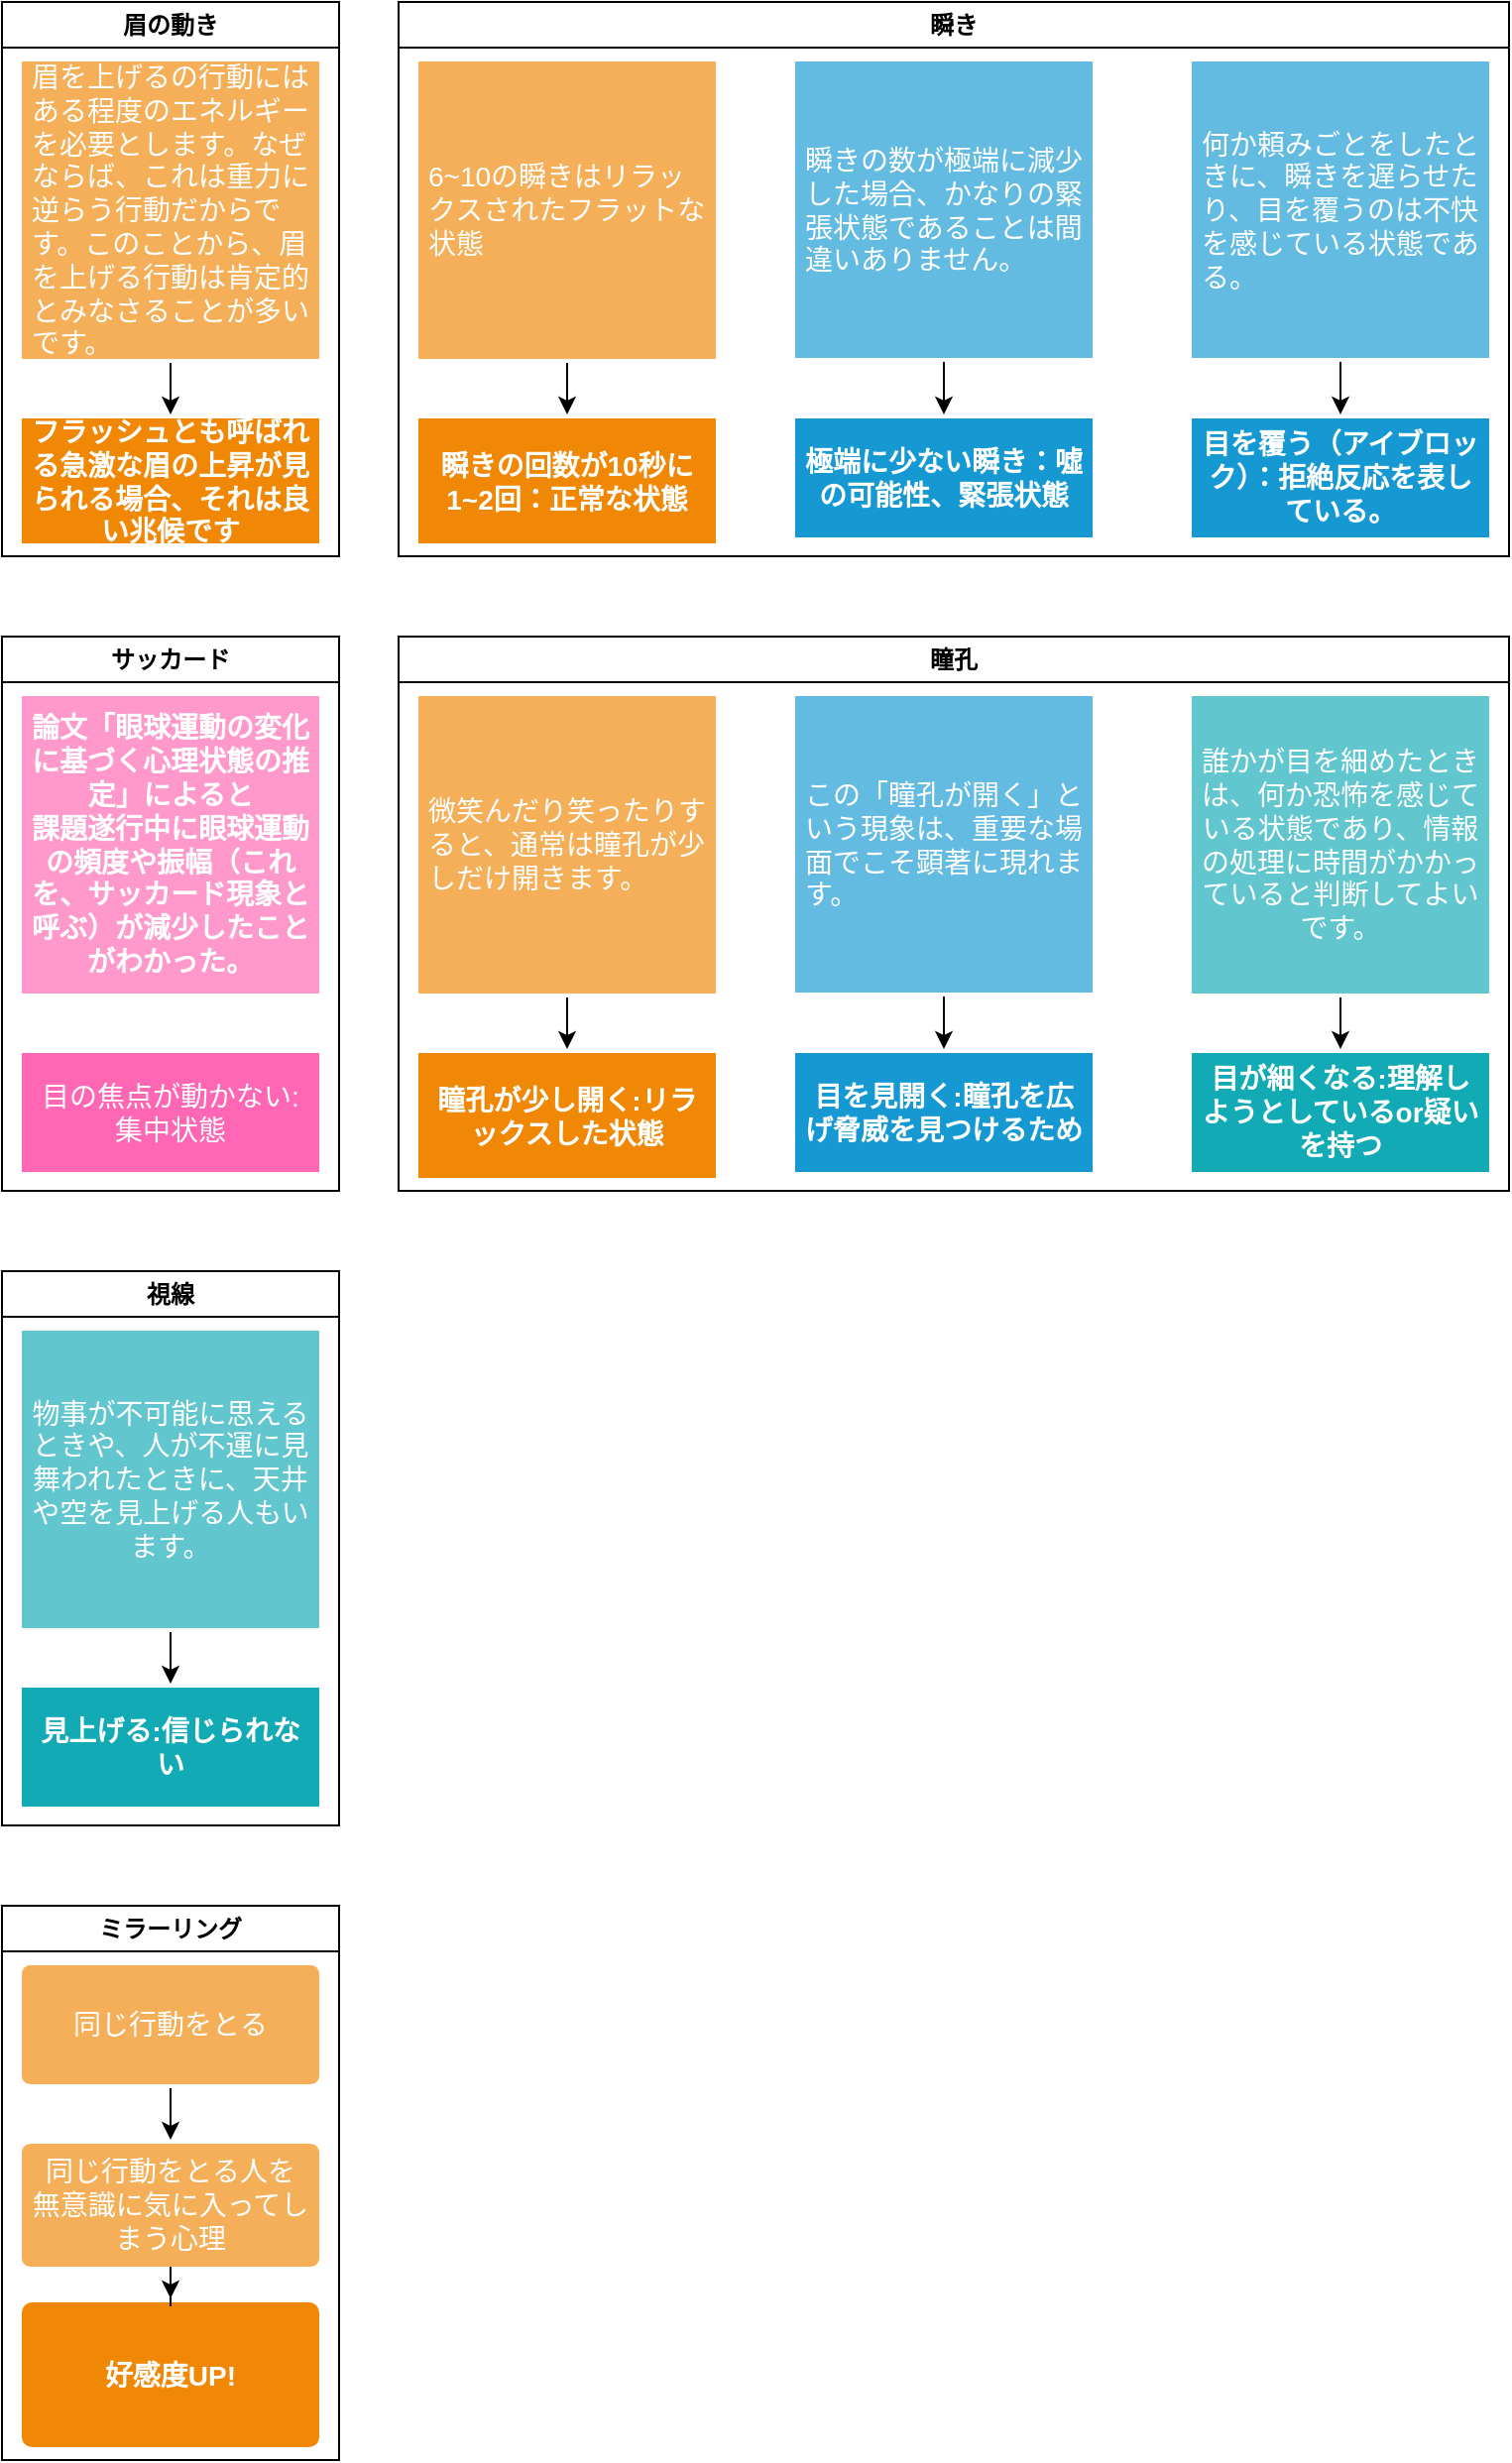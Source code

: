 <mxfile>
    <diagram id="Ol98zmTdrN-RQyFQjSUS" name="ページ1">
        <mxGraphModel dx="1116" dy="659" grid="1" gridSize="10" guides="1" tooltips="1" connect="1" arrows="1" fold="1" page="1" pageScale="1" pageWidth="827" pageHeight="1169" math="0" shadow="0">
            <root>
                <mxCell id="0"/>
                <mxCell id="1" parent="0"/>
                <mxCell id="2" value="瞬き" style="swimlane;whiteSpace=wrap;html=1;startSize=23;" parent="1" vertex="1">
                    <mxGeometry x="240" y="80" width="560" height="279.5" as="geometry"/>
                </mxCell>
                <mxCell id="3" value="瞬きの回数が10秒に1~2回：正常な状態&lt;div&gt;&lt;/div&gt;" style="rounded=1;whiteSpace=wrap;html=1;shadow=0;labelBackgroundColor=none;strokeColor=none;strokeWidth=3;fillColor=#F08705;fontFamily=Helvetica;fontSize=14;fontColor=#FFFFFF;align=center;spacing=5;fontStyle=1;arcSize=0;perimeterSpacing=2;" parent="2" vertex="1">
                    <mxGeometry x="10" y="210" width="150" height="63" as="geometry"/>
                </mxCell>
                <mxCell id="4" style="edgeStyle=orthogonalEdgeStyle;rounded=0;orthogonalLoop=1;jettySize=auto;html=1;" parent="2" source="5" target="3" edge="1">
                    <mxGeometry relative="1" as="geometry"/>
                </mxCell>
                <UserObject label="6~10の瞬きはリラックスされたフラットな状態" link="https://zenn.dev/minegishirei/books/engineer_psychology/viewer/1000eye#%E7%9E%AC%E3%81%8D%E3%81%AE%E5%9B%9E%E6%95%B0%E3%81%8C10%E7%A7%92%E3%81%AB1~2%E5%9B%9E%EF%BC%9A%E6%AD%A3%E5%B8%B8%E3%81%AA%E7%8A%B6%E6%85%8B" id="5">
                    <mxCell style="rounded=1;whiteSpace=wrap;html=1;shadow=0;labelBackgroundColor=none;strokeColor=none;strokeWidth=3;fillColor=#f5af58;fontFamily=Helvetica;fontSize=14;fontColor=#FFFFFF;align=left;spacing=5;arcSize=0;perimeterSpacing=2;" parent="2" vertex="1">
                        <mxGeometry x="10" y="30" width="150" height="150" as="geometry"/>
                    </mxCell>
                </UserObject>
                <mxCell id="6" value="極端に少ない瞬き：噓の可能性、緊張状態" style="rounded=1;whiteSpace=wrap;html=1;shadow=0;labelBackgroundColor=none;strokeColor=none;strokeWidth=3;fillColor=#1699d3;fontFamily=Helvetica;fontSize=14;fontColor=#FFFFFF;align=center;spacing=5;fontStyle=1;arcSize=0;perimeterSpacing=2;" parent="2" vertex="1">
                    <mxGeometry x="200" y="210" width="150" height="60" as="geometry"/>
                </mxCell>
                <mxCell id="7" style="edgeStyle=orthogonalEdgeStyle;rounded=0;orthogonalLoop=1;jettySize=auto;html=1;entryX=0.5;entryY=0;entryDx=0;entryDy=0;" parent="2" source="8" target="6" edge="1">
                    <mxGeometry relative="1" as="geometry"/>
                </mxCell>
                <UserObject label="瞬きの数が極端に減少した場合、かなりの緊張状態であることは間違いありません。" link="https://zenn.dev/minegishirei/books/engineer_psychology/viewer/1000eye#%E6%A5%B5%E7%AB%AF%E3%81%AB%E5%B0%91%E3%81%AA%E3%81%84%E7%9E%AC%E3%81%8D%EF%BC%9A%E5%99%93%E3%81%AE%E5%8F%AF%E8%83%BD%E6%80%A7%E3%80%81%E7%B7%8A%E5%BC%B5%E7%8A%B6%E6%85%8B" id="8">
                    <mxCell style="rounded=1;whiteSpace=wrap;html=1;shadow=0;labelBackgroundColor=none;strokeColor=none;strokeWidth=3;fillColor=#64bbe2;fontFamily=Helvetica;fontSize=14;fontColor=#FFFFFF;align=left;spacing=5;arcSize=0;perimeterSpacing=2;" parent="2" vertex="1">
                        <mxGeometry x="200" y="30" width="150" height="149.5" as="geometry"/>
                    </mxCell>
                </UserObject>
                <mxCell id="9" value="目を覆う（アイブロック）：拒絶反応を表している。" style="rounded=1;whiteSpace=wrap;html=1;shadow=0;labelBackgroundColor=none;strokeColor=none;strokeWidth=3;fillColor=#1699d3;fontFamily=Helvetica;fontSize=14;fontColor=#FFFFFF;align=center;spacing=5;fontStyle=1;arcSize=0;perimeterSpacing=2;" parent="2" vertex="1">
                    <mxGeometry x="400" y="210" width="150" height="60" as="geometry"/>
                </mxCell>
                <mxCell id="10" style="edgeStyle=orthogonalEdgeStyle;rounded=0;orthogonalLoop=1;jettySize=auto;html=1;entryX=0.5;entryY=0;entryDx=0;entryDy=0;" parent="2" source="11" target="9" edge="1">
                    <mxGeometry relative="1" as="geometry"/>
                </mxCell>
                <UserObject label="何か頼みごとをしたときに、瞬きを遅らせたり、目を覆うのは不快を感じている状態である。" link="https://zenn.dev/minegishirei/books/engineer_psychology/viewer/1000eye#%E6%A5%B5%E7%AB%AF%E3%81%AB%E5%B0%91%E3%81%AA%E3%81%84%E7%9E%AC%E3%81%8D%EF%BC%9A%E5%99%93%E3%81%AE%E5%8F%AF%E8%83%BD%E6%80%A7%E3%80%81%E7%B7%8A%E5%BC%B5%E7%8A%B6%E6%85%8B" id="11">
                    <mxCell style="rounded=1;whiteSpace=wrap;html=1;shadow=0;labelBackgroundColor=none;strokeColor=none;strokeWidth=3;fillColor=#64bbe2;fontFamily=Helvetica;fontSize=14;fontColor=#FFFFFF;align=left;spacing=5;arcSize=0;perimeterSpacing=2;" parent="2" vertex="1">
                        <mxGeometry x="400" y="30" width="150" height="149.5" as="geometry"/>
                    </mxCell>
                </UserObject>
                <mxCell id="12" value="眉の動き" style="swimlane;whiteSpace=wrap;html=1;startSize=23;" parent="1" vertex="1">
                    <mxGeometry x="40" y="80" width="170" height="279.5" as="geometry"/>
                </mxCell>
                <mxCell id="13" value="フラッシュとも呼ばれる急激な眉の上昇が見られる場合、それは良い兆候です&lt;div&gt;&lt;/div&gt;" style="rounded=1;whiteSpace=wrap;html=1;shadow=0;labelBackgroundColor=none;strokeColor=none;strokeWidth=3;fillColor=#F08705;fontFamily=Helvetica;fontSize=14;fontColor=#FFFFFF;align=center;spacing=5;fontStyle=1;arcSize=0;perimeterSpacing=2;" parent="12" vertex="1">
                    <mxGeometry x="10" y="210" width="150" height="63" as="geometry"/>
                </mxCell>
                <mxCell id="14" style="edgeStyle=orthogonalEdgeStyle;rounded=0;orthogonalLoop=1;jettySize=auto;html=1;" parent="12" source="15" target="13" edge="1">
                    <mxGeometry relative="1" as="geometry"/>
                </mxCell>
                <UserObject label="&lt;div&gt;眉を上げるの行動にはある程度のエネルギーを必要とします。なぜならば、これは重力に逆らう行動だからです。このことから、眉を上げる&lt;span style=&quot;background-color: initial;&quot;&gt;行動は肯定的とみなさることが多いです。&lt;/span&gt;&lt;/div&gt;" link="https://zenn.dev/minegishirei/books/engineer_psychology/viewer/1000eye#%E7%9E%AC%E3%81%8D%E3%81%AE%E5%9B%9E%E6%95%B0%E3%81%8C10%E7%A7%92%E3%81%AB1~2%E5%9B%9E%EF%BC%9A%E6%AD%A3%E5%B8%B8%E3%81%AA%E7%8A%B6%E6%85%8B" id="15">
                    <mxCell style="rounded=1;whiteSpace=wrap;html=1;shadow=0;labelBackgroundColor=none;strokeColor=none;strokeWidth=3;fillColor=#f5af58;fontFamily=Helvetica;fontSize=14;fontColor=#FFFFFF;align=left;spacing=5;arcSize=0;perimeterSpacing=2;" parent="12" vertex="1">
                        <mxGeometry x="10" y="30" width="150" height="150" as="geometry"/>
                    </mxCell>
                </UserObject>
                <mxCell id="16" value="瞳孔" style="swimlane;whiteSpace=wrap;html=1;startSize=23;" parent="1" vertex="1">
                    <mxGeometry x="240" y="400" width="560" height="279.5" as="geometry"/>
                </mxCell>
                <mxCell id="17" value="瞳孔が少し開く:リラックスした状態&lt;div&gt;&lt;/div&gt;" style="rounded=1;whiteSpace=wrap;html=1;shadow=0;labelBackgroundColor=none;strokeColor=none;strokeWidth=3;fillColor=#F08705;fontFamily=Helvetica;fontSize=14;fontColor=#FFFFFF;align=center;spacing=5;fontStyle=1;arcSize=0;perimeterSpacing=2;" parent="16" vertex="1">
                    <mxGeometry x="10" y="210" width="150" height="63" as="geometry"/>
                </mxCell>
                <mxCell id="18" style="edgeStyle=orthogonalEdgeStyle;rounded=0;orthogonalLoop=1;jettySize=auto;html=1;" parent="16" source="19" target="17" edge="1">
                    <mxGeometry relative="1" as="geometry"/>
                </mxCell>
                <UserObject label="微笑んだり笑ったりすると、通常は瞳孔が少しだけ開きます。" link="https://zenn.dev/minegishirei/books/engineer_psychology/viewer/1000eye#%E7%9E%AC%E3%81%8D%E3%81%AE%E5%9B%9E%E6%95%B0%E3%81%8C10%E7%A7%92%E3%81%AB1~2%E5%9B%9E%EF%BC%9A%E6%AD%A3%E5%B8%B8%E3%81%AA%E7%8A%B6%E6%85%8B" id="19">
                    <mxCell style="rounded=1;whiteSpace=wrap;html=1;shadow=0;labelBackgroundColor=none;strokeColor=none;strokeWidth=3;fillColor=#f5af58;fontFamily=Helvetica;fontSize=14;fontColor=#FFFFFF;align=left;spacing=5;arcSize=0;perimeterSpacing=2;" parent="16" vertex="1">
                        <mxGeometry x="10" y="30" width="150" height="150" as="geometry"/>
                    </mxCell>
                </UserObject>
                <mxCell id="20" value="目を見開く:瞳孔を広げ脅威を見つけるため" style="rounded=1;whiteSpace=wrap;html=1;shadow=0;labelBackgroundColor=none;strokeColor=none;strokeWidth=3;fillColor=#1699d3;fontFamily=Helvetica;fontSize=14;fontColor=#FFFFFF;align=center;spacing=5;fontStyle=1;arcSize=0;perimeterSpacing=2;" parent="16" vertex="1">
                    <mxGeometry x="200" y="210" width="150" height="60" as="geometry"/>
                </mxCell>
                <mxCell id="21" style="edgeStyle=orthogonalEdgeStyle;rounded=0;orthogonalLoop=1;jettySize=auto;html=1;entryX=0.5;entryY=0;entryDx=0;entryDy=0;" parent="16" source="22" target="20" edge="1">
                    <mxGeometry relative="1" as="geometry"/>
                </mxCell>
                <UserObject label="この「瞳孔が開く」という現象は、重要な場面でこそ顕著に現れます。" link="https://zenn.dev/minegishirei/books/engineer_psychology/viewer/1000eye#%E6%A5%B5%E7%AB%AF%E3%81%AB%E5%B0%91%E3%81%AA%E3%81%84%E7%9E%AC%E3%81%8D%EF%BC%9A%E5%99%93%E3%81%AE%E5%8F%AF%E8%83%BD%E6%80%A7%E3%80%81%E7%B7%8A%E5%BC%B5%E7%8A%B6%E6%85%8B" id="22">
                    <mxCell style="rounded=1;whiteSpace=wrap;html=1;shadow=0;labelBackgroundColor=none;strokeColor=none;strokeWidth=3;fillColor=#64bbe2;fontFamily=Helvetica;fontSize=14;fontColor=#FFFFFF;align=left;spacing=5;arcSize=0;perimeterSpacing=2;" parent="16" vertex="1">
                        <mxGeometry x="200" y="30" width="150" height="149.5" as="geometry"/>
                    </mxCell>
                </UserObject>
                <mxCell id="23" style="edgeStyle=orthogonalEdgeStyle;rounded=0;orthogonalLoop=1;jettySize=auto;html=1;" parent="16" source="24" target="25" edge="1">
                    <mxGeometry relative="1" as="geometry"/>
                </mxCell>
                <UserObject label="誰かが目を細めたときは、何か恐怖を感じている状態であり、情報の処理に時間がかかっていると判断してよいです。" link="https://qiita.com/" id="24">
                    <mxCell style="rounded=1;whiteSpace=wrap;html=1;shadow=0;labelBackgroundColor=none;strokeColor=none;strokeWidth=3;fillColor=#61c6ce;fontFamily=Helvetica;fontSize=14;fontColor=#FFFFFF;align=center;spacing=5;fontStyle=0;arcSize=0;perimeterSpacing=2;" parent="16" vertex="1">
                        <mxGeometry x="400" y="30" width="150" height="150" as="geometry"/>
                    </mxCell>
                </UserObject>
                <mxCell id="25" value="目が細くなる:理解しようとしているor疑いを持つ" style="rounded=1;whiteSpace=wrap;html=1;shadow=0;labelBackgroundColor=none;strokeColor=none;strokeWidth=3;fillColor=#12aab5;fontFamily=Helvetica;fontSize=14;fontColor=#FFFFFF;align=center;spacing=5;fontStyle=1;arcSize=0;perimeterSpacing=2;" parent="16" vertex="1">
                    <mxGeometry x="400" y="210" width="150" height="60" as="geometry"/>
                </mxCell>
                <mxCell id="26" value="サッカード" style="swimlane;whiteSpace=wrap;html=1;startSize=23;" parent="1" vertex="1">
                    <mxGeometry x="40" y="400" width="170" height="279.5" as="geometry"/>
                </mxCell>
                <mxCell id="27" value="目の焦点が動かない:集中状態" style="rounded=1;whiteSpace=wrap;html=1;shadow=0;labelBackgroundColor=none;strokeColor=none;strokeWidth=3;fillColor=#FF66B3;fontFamily=Helvetica;fontSize=14;fontColor=#FFFFFF;align=center;spacing=5;fontStyle=0;arcSize=0;perimeterSpacing=2;" parent="26" vertex="1">
                    <mxGeometry x="10" y="210" width="150" height="60" as="geometry"/>
                </mxCell>
                <mxCell id="28" value="&lt;div&gt;論文「眼球運動の変化に基づく心理状態の推定」によると&lt;/div&gt;&lt;div&gt;課題遂行中に眼球運動の頻度や振幅（これを、サッカード現象と呼ぶ）が減少したことがわかった。&lt;/div&gt;" style="rounded=1;whiteSpace=wrap;html=1;shadow=0;labelBackgroundColor=none;strokeColor=none;strokeWidth=3;fillColor=#FF99CC;fontFamily=Helvetica;fontSize=14;fontColor=#FFFFFF;align=center;spacing=5;fontStyle=1;arcSize=0;perimeterSpacing=2;" parent="26" vertex="1">
                    <mxGeometry x="10" y="30" width="150" height="150" as="geometry"/>
                </mxCell>
                <mxCell id="29" value="視線" style="swimlane;whiteSpace=wrap;html=1;startSize=23;" parent="1" vertex="1">
                    <mxGeometry x="40" y="720" width="170" height="279.5" as="geometry"/>
                </mxCell>
                <mxCell id="30" style="edgeStyle=orthogonalEdgeStyle;rounded=0;orthogonalLoop=1;jettySize=auto;html=1;" parent="29" source="31" target="32" edge="1">
                    <mxGeometry relative="1" as="geometry"/>
                </mxCell>
                <UserObject label="物事が不可能に思えるときや、人が不運に見舞われたときに、天井や空を見上げる人もいます。" link="https://qiita.com/" id="31">
                    <mxCell style="rounded=1;whiteSpace=wrap;html=1;shadow=0;labelBackgroundColor=none;strokeColor=none;strokeWidth=3;fillColor=#61c6ce;fontFamily=Helvetica;fontSize=14;fontColor=#FFFFFF;align=center;spacing=5;fontStyle=0;arcSize=0;perimeterSpacing=2;" parent="29" vertex="1">
                        <mxGeometry x="10" y="30" width="150" height="150" as="geometry"/>
                    </mxCell>
                </UserObject>
                <mxCell id="32" value="見上げる:信じられない" style="rounded=1;whiteSpace=wrap;html=1;shadow=0;labelBackgroundColor=none;strokeColor=none;strokeWidth=3;fillColor=#12aab5;fontFamily=Helvetica;fontSize=14;fontColor=#FFFFFF;align=center;spacing=5;fontStyle=1;arcSize=0;perimeterSpacing=2;" parent="29" vertex="1">
                    <mxGeometry x="10" y="210" width="150" height="60" as="geometry"/>
                </mxCell>
                <mxCell id="33" value="ミラーリング" style="swimlane;whiteSpace=wrap;html=1;" parent="1" vertex="1">
                    <mxGeometry x="40" y="1040" width="170" height="279.5" as="geometry"/>
                </mxCell>
                <mxCell id="34" value="好感度UP!" style="rounded=1;whiteSpace=wrap;html=1;shadow=0;labelBackgroundColor=none;strokeColor=none;strokeWidth=3;fillColor=#F08705;fontFamily=Helvetica;fontSize=14;fontColor=#FFFFFF;align=center;spacing=5;fontStyle=1;arcSize=7;perimeterSpacing=2;" parent="33" vertex="1">
                    <mxGeometry x="10" y="200" width="150" height="73" as="geometry"/>
                </mxCell>
                <mxCell id="35" style="edgeStyle=orthogonalEdgeStyle;rounded=0;orthogonalLoop=1;jettySize=auto;html=1;" parent="33" source="36" target="34" edge="1">
                    <mxGeometry relative="1" as="geometry"/>
                </mxCell>
                <mxCell id="36" value="同じ行動をとる人を&lt;br&gt;無意識に気に入ってしまう心理" style="rounded=1;whiteSpace=wrap;html=1;shadow=0;labelBackgroundColor=none;strokeColor=none;strokeWidth=3;fillColor=#f5af58;fontFamily=Helvetica;fontSize=14;fontColor=#FFFFFF;align=center;spacing=5;arcSize=7;perimeterSpacing=2;" parent="33" vertex="1">
                    <mxGeometry x="10" y="120" width="150" height="62" as="geometry"/>
                </mxCell>
                <mxCell id="38" style="edgeStyle=none;html=1;" edge="1" parent="33" source="37" target="36">
                    <mxGeometry relative="1" as="geometry"/>
                </mxCell>
                <mxCell id="37" value="同じ行動をとる" style="rounded=1;whiteSpace=wrap;html=1;shadow=0;labelBackgroundColor=none;strokeColor=none;strokeWidth=3;fillColor=#f5af58;fontFamily=Helvetica;fontSize=14;fontColor=#FFFFFF;align=center;spacing=5;arcSize=7;perimeterSpacing=2;" vertex="1" parent="33">
                    <mxGeometry x="10" y="30" width="150" height="60" as="geometry"/>
                </mxCell>
            </root>
        </mxGraphModel>
    </diagram>
</mxfile>